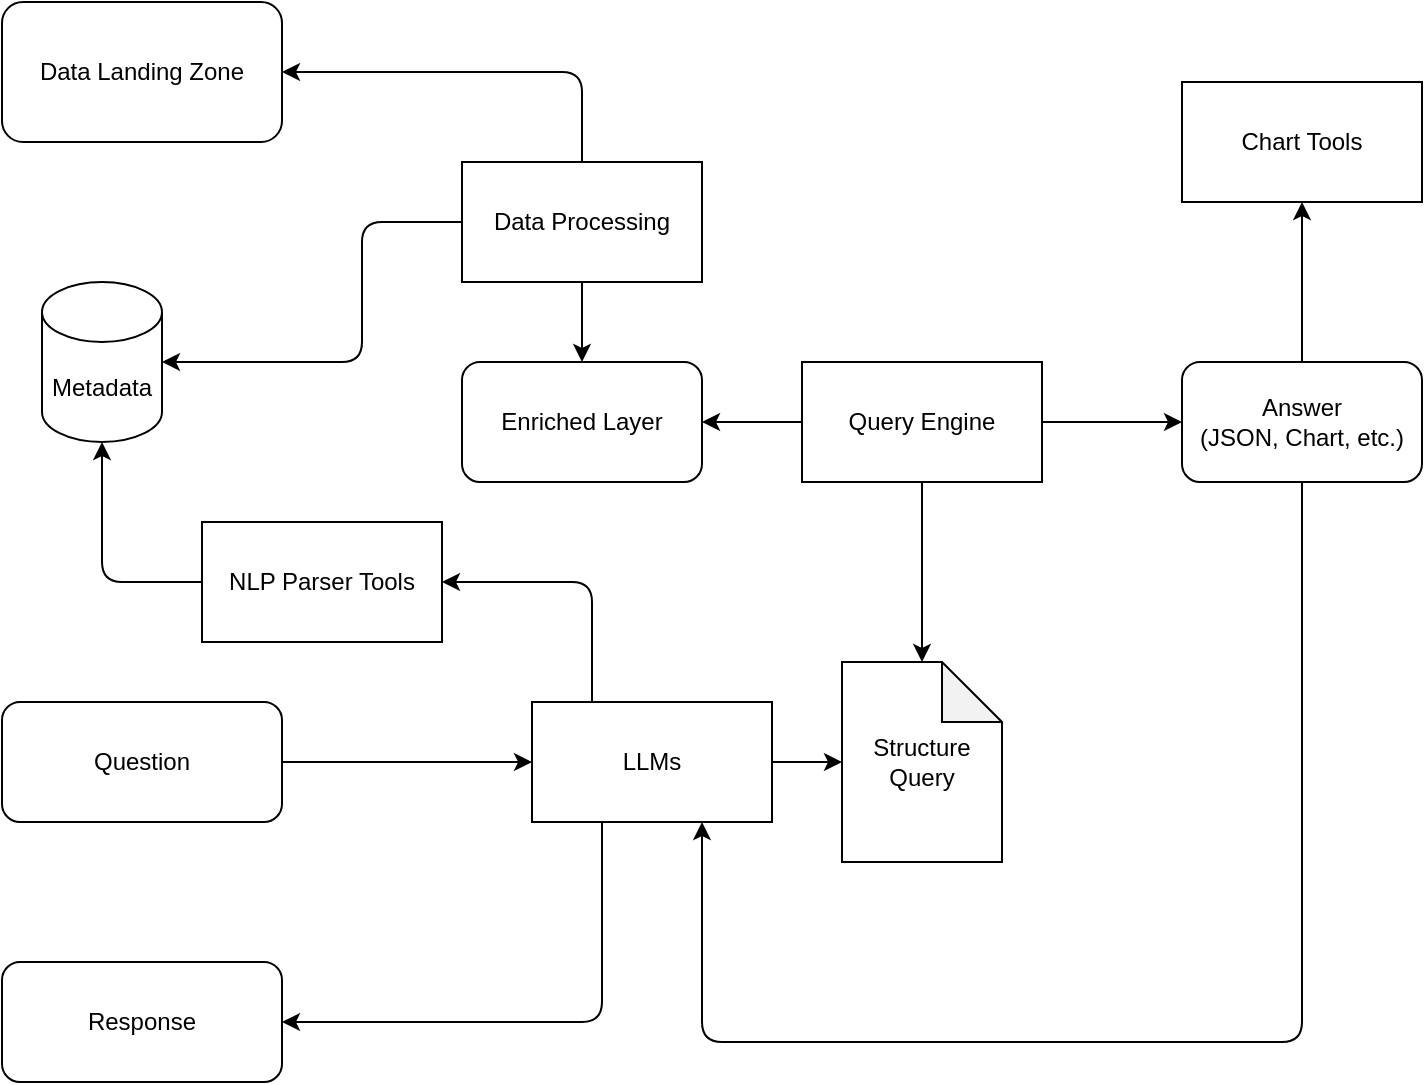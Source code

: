 <mxfile>
    <diagram id="5mWLdNOq0RC-zoRDH5eB" name="Conceptual">
        <mxGraphModel dx="1085" dy="787" grid="1" gridSize="10" guides="1" tooltips="1" connect="1" arrows="1" fold="1" page="1" pageScale="1" pageWidth="850" pageHeight="1100" math="0" shadow="0">
            <root>
                <mxCell id="0"/>
                <mxCell id="1" parent="0"/>
                <mxCell id="3" value="Data Landing Zone" style="rounded=1;whiteSpace=wrap;html=1;" parent="1" vertex="1">
                    <mxGeometry x="100" y="80" width="140" height="70" as="geometry"/>
                </mxCell>
                <mxCell id="6" value="Metadata" style="shape=cylinder3;whiteSpace=wrap;html=1;boundedLbl=1;backgroundOutline=1;size=15;" parent="1" vertex="1">
                    <mxGeometry x="120" y="220" width="60" height="80" as="geometry"/>
                </mxCell>
                <mxCell id="9" style="edgeStyle=orthogonalEdgeStyle;html=1;exitX=0;exitY=0.5;exitDx=0;exitDy=0;" parent="1" source="10" target="6" edge="1">
                    <mxGeometry relative="1" as="geometry">
                        <mxPoint x="330" y="115" as="sourcePoint"/>
                        <Array as="points">
                            <mxPoint x="280" y="190"/>
                            <mxPoint x="280" y="260"/>
                        </Array>
                    </mxGeometry>
                </mxCell>
                <mxCell id="11" value="" style="edgeStyle=orthogonalEdgeStyle;html=1;entryX=1;entryY=0.5;entryDx=0;entryDy=0;exitX=0.5;exitY=0;exitDx=0;exitDy=0;" parent="1" source="10" target="3" edge="1">
                    <mxGeometry relative="1" as="geometry">
                        <mxPoint x="390" y="145" as="sourcePoint"/>
                        <Array as="points">
                            <mxPoint x="390" y="115"/>
                        </Array>
                    </mxGeometry>
                </mxCell>
                <mxCell id="13" style="edgeStyle=none;html=1;" parent="1" source="10" target="12" edge="1">
                    <mxGeometry relative="1" as="geometry"/>
                </mxCell>
                <mxCell id="10" value="Data Processing" style="whiteSpace=wrap;html=1;rounded=0;" parent="1" vertex="1">
                    <mxGeometry x="330" y="160" width="120" height="60" as="geometry"/>
                </mxCell>
                <mxCell id="24" style="edgeStyle=orthogonalEdgeStyle;html=1;exitX=0;exitY=0.5;exitDx=0;exitDy=0;entryX=1;entryY=0.5;entryDx=0;entryDy=0;" parent="1" source="21" target="12" edge="1">
                    <mxGeometry relative="1" as="geometry"/>
                </mxCell>
                <mxCell id="12" value="Enriched Layer" style="rounded=1;whiteSpace=wrap;html=1;" parent="1" vertex="1">
                    <mxGeometry x="330" y="260" width="120" height="60" as="geometry"/>
                </mxCell>
                <mxCell id="17" style="edgeStyle=none;html=1;entryX=0;entryY=0.5;entryDx=0;entryDy=0;" parent="1" source="14" target="16" edge="1">
                    <mxGeometry relative="1" as="geometry"/>
                </mxCell>
                <mxCell id="14" value="Question" style="rounded=1;whiteSpace=wrap;html=1;" parent="1" vertex="1">
                    <mxGeometry x="100" y="430" width="140" height="60" as="geometry"/>
                </mxCell>
                <mxCell id="19" style="edgeStyle=none;html=1;" parent="1" source="16" target="18" edge="1">
                    <mxGeometry relative="1" as="geometry"/>
                </mxCell>
                <mxCell id="34" style="edgeStyle=orthogonalEdgeStyle;html=1;entryX=1;entryY=0.5;entryDx=0;entryDy=0;exitX=0.25;exitY=0;exitDx=0;exitDy=0;" parent="1" source="16" target="31" edge="1">
                    <mxGeometry relative="1" as="geometry">
                        <mxPoint x="360" y="450" as="sourcePoint"/>
                        <Array as="points">
                            <mxPoint x="395" y="370"/>
                        </Array>
                    </mxGeometry>
                </mxCell>
                <mxCell id="38" style="edgeStyle=orthogonalEdgeStyle;html=1;entryX=1;entryY=0.5;entryDx=0;entryDy=0;" parent="1" source="16" target="28" edge="1">
                    <mxGeometry relative="1" as="geometry">
                        <Array as="points">
                            <mxPoint x="400" y="590"/>
                        </Array>
                    </mxGeometry>
                </mxCell>
                <mxCell id="16" value="LLMs" style="rounded=0;whiteSpace=wrap;html=1;" parent="1" vertex="1">
                    <mxGeometry x="365" y="430" width="120" height="60" as="geometry"/>
                </mxCell>
                <mxCell id="22" style="edgeStyle=orthogonalEdgeStyle;html=1;entryX=0.5;entryY=0;entryDx=0;entryDy=0;entryPerimeter=0;" parent="1" source="21" target="18" edge="1">
                    <mxGeometry relative="1" as="geometry">
                        <Array as="points"/>
                    </mxGeometry>
                </mxCell>
                <mxCell id="18" value="Structure Query" style="shape=note;whiteSpace=wrap;html=1;backgroundOutline=1;darkOpacity=0.05;" parent="1" vertex="1">
                    <mxGeometry x="520" y="410" width="80" height="100" as="geometry"/>
                </mxCell>
                <mxCell id="26" style="edgeStyle=orthogonalEdgeStyle;html=1;" parent="1" source="21" target="25" edge="1">
                    <mxGeometry relative="1" as="geometry"/>
                </mxCell>
                <mxCell id="21" value="Query Engine" style="rounded=0;whiteSpace=wrap;html=1;" parent="1" vertex="1">
                    <mxGeometry x="500" y="260" width="120" height="60" as="geometry"/>
                </mxCell>
                <mxCell id="27" style="edgeStyle=orthogonalEdgeStyle;html=1;" parent="1" source="25" edge="1">
                    <mxGeometry relative="1" as="geometry">
                        <Array as="points">
                            <mxPoint x="750" y="600"/>
                            <mxPoint x="450" y="600"/>
                            <mxPoint x="450" y="490"/>
                        </Array>
                        <mxPoint x="450" y="490" as="targetPoint"/>
                    </mxGeometry>
                </mxCell>
                <mxCell id="37" style="edgeStyle=orthogonalEdgeStyle;html=1;entryX=0.5;entryY=1;entryDx=0;entryDy=0;" parent="1" source="25" target="35" edge="1">
                    <mxGeometry relative="1" as="geometry"/>
                </mxCell>
                <mxCell id="25" value="Answer&lt;br&gt;(JSON, Chart, etc.)" style="rounded=1;whiteSpace=wrap;html=1;" parent="1" vertex="1">
                    <mxGeometry x="690" y="260" width="120" height="60" as="geometry"/>
                </mxCell>
                <mxCell id="28" value="Response" style="rounded=1;whiteSpace=wrap;html=1;" parent="1" vertex="1">
                    <mxGeometry x="100" y="560" width="140" height="60" as="geometry"/>
                </mxCell>
                <mxCell id="33" style="edgeStyle=orthogonalEdgeStyle;html=1;entryX=0.5;entryY=1;entryDx=0;entryDy=0;entryPerimeter=0;" parent="1" source="31" target="6" edge="1">
                    <mxGeometry relative="1" as="geometry"/>
                </mxCell>
                <mxCell id="31" value="NLP Parser Tools" style="rounded=0;whiteSpace=wrap;html=1;" parent="1" vertex="1">
                    <mxGeometry x="200" y="340" width="120" height="60" as="geometry"/>
                </mxCell>
                <mxCell id="35" value="Chart Tools" style="rounded=0;whiteSpace=wrap;html=1;" parent="1" vertex="1">
                    <mxGeometry x="690" y="120" width="120" height="60" as="geometry"/>
                </mxCell>
            </root>
        </mxGraphModel>
    </diagram>
    <diagram id="XRnb69Ozv_A_aRBCLO5-" name="Layers">
        <mxGraphModel dx="1085" dy="787" grid="1" gridSize="10" guides="1" tooltips="1" connect="1" arrows="1" fold="1" page="1" pageScale="1" pageWidth="850" pageHeight="1100" math="0" shadow="0">
            <root>
                <mxCell id="0"/>
                <mxCell id="1" parent="0"/>
                <mxCell id="Jlt9uLA4ikF3_VNeCQYT-3" value="Core Services" style="rounded=1;whiteSpace=wrap;html=1;verticalAlign=top;" vertex="1" parent="1">
                    <mxGeometry x="100" y="290" width="640" height="120" as="geometry"/>
                </mxCell>
                <mxCell id="NFQBJtHjvtiYomIGlgMU-1" value="Data Storage" style="rounded=1;whiteSpace=wrap;html=1;verticalAlign=top;" vertex="1" parent="1">
                    <mxGeometry x="100" y="150" width="640" height="130" as="geometry"/>
                </mxCell>
                <mxCell id="NFQBJtHjvtiYomIGlgMU-2" value="Landing Zone" style="rounded=1;whiteSpace=wrap;html=1;" vertex="1" parent="1">
                    <mxGeometry x="130" y="185" width="120" height="60" as="geometry"/>
                </mxCell>
                <mxCell id="NFQBJtHjvtiYomIGlgMU-3" value="Processed Zone" style="rounded=1;whiteSpace=wrap;html=1;" vertex="1" parent="1">
                    <mxGeometry x="280" y="185" width="120" height="60" as="geometry"/>
                </mxCell>
                <mxCell id="NFQBJtHjvtiYomIGlgMU-4" value="Metadata" style="rounded=1;whiteSpace=wrap;html=1;" vertex="1" parent="1">
                    <mxGeometry x="430" y="185" width="120" height="60" as="geometry"/>
                </mxCell>
                <mxCell id="NFQBJtHjvtiYomIGlgMU-5" value="LLMs" style="rounded=1;whiteSpace=wrap;html=1;" vertex="1" parent="1">
                    <mxGeometry x="560" y="420" width="180" height="200" as="geometry"/>
                </mxCell>
                <mxCell id="NFQBJtHjvtiYomIGlgMU-6" value="AI Powered Data Analytics Platform" style="rounded=1;whiteSpace=wrap;html=1;verticalAlign=top;" vertex="1" parent="1">
                    <mxGeometry x="100" y="640" width="640" height="200" as="geometry"/>
                </mxCell>
                <mxCell id="NFQBJtHjvtiYomIGlgMU-7" value="Tools" style="rounded=1;whiteSpace=wrap;html=1;verticalAlign=top;" vertex="1" parent="1">
                    <mxGeometry x="100" y="420" width="450" height="200" as="geometry"/>
                </mxCell>
                <mxCell id="NFQBJtHjvtiYomIGlgMU-8" value="Query Engine" style="rounded=1;whiteSpace=wrap;html=1;verticalAlign=middle;" vertex="1" parent="1">
                    <mxGeometry x="280" y="320" width="120" height="70" as="geometry"/>
                </mxCell>
                <mxCell id="NFQBJtHjvtiYomIGlgMU-9" value="LLM Proxy" style="rounded=1;whiteSpace=wrap;html=1;" vertex="1" parent="1">
                    <mxGeometry x="580" y="670" width="120" height="60" as="geometry"/>
                </mxCell>
                <mxCell id="NFQBJtHjvtiYomIGlgMU-10" value="Chat&amp;nbsp;&lt;br&gt;(Session and History)" style="rounded=1;whiteSpace=wrap;html=1;" vertex="1" parent="1">
                    <mxGeometry x="410" y="670" width="120" height="60" as="geometry"/>
                </mxCell>
                <mxCell id="NFQBJtHjvtiYomIGlgMU-11" value="Metadata Service" style="rounded=1;whiteSpace=wrap;html=1;verticalAlign=middle;" vertex="1" parent="1">
                    <mxGeometry x="435" y="320" width="110" height="70" as="geometry"/>
                </mxCell>
                <mxCell id="NFQBJtHjvtiYomIGlgMU-13" value="Chart Tool" style="rounded=1;whiteSpace=wrap;html=1;" vertex="1" parent="1">
                    <mxGeometry x="120" y="450" width="120" height="60" as="geometry"/>
                </mxCell>
                <mxCell id="NFQBJtHjvtiYomIGlgMU-16" value="Data Query Tool" style="rounded=1;whiteSpace=wrap;html=1;" vertex="1" parent="1">
                    <mxGeometry x="270" y="450" width="120" height="60" as="geometry"/>
                </mxCell>
                <mxCell id="NFQBJtHjvtiYomIGlgMU-17" value="ML Model Generation Tool&amp;nbsp;" style="rounded=1;whiteSpace=wrap;html=1;" vertex="1" parent="1">
                    <mxGeometry x="410" y="450" width="120" height="60" as="geometry"/>
                </mxCell>
                <mxCell id="NFQBJtHjvtiYomIGlgMU-18" value="ML Models&amp;nbsp;" style="rounded=1;whiteSpace=wrap;html=1;" vertex="1" parent="1">
                    <mxGeometry x="580" y="185" width="120" height="60" as="geometry"/>
                </mxCell>
                <mxCell id="NFQBJtHjvtiYomIGlgMU-19" value="Model Inference" style="rounded=1;whiteSpace=wrap;html=1;verticalAlign=middle;" vertex="1" parent="1">
                    <mxGeometry x="585" y="320" width="110" height="70" as="geometry"/>
                </mxCell>
                <mxCell id="NFQBJtHjvtiYomIGlgMU-20" value="Charts/Dashboard" style="rounded=1;whiteSpace=wrap;html=1;" vertex="1" parent="1">
                    <mxGeometry x="125" y="670" width="120" height="60" as="geometry"/>
                </mxCell>
                <mxCell id="NFQBJtHjvtiYomIGlgMU-21" value="Data" style="rounded=1;whiteSpace=wrap;html=1;" vertex="1" parent="1">
                    <mxGeometry x="270" y="670" width="120" height="60" as="geometry"/>
                </mxCell>
                <mxCell id="Jlt9uLA4ikF3_VNeCQYT-1" value="Data Display Tool" style="rounded=1;whiteSpace=wrap;html=1;" vertex="1" parent="1">
                    <mxGeometry x="120" y="540" width="120" height="60" as="geometry"/>
                </mxCell>
                <mxCell id="Jlt9uLA4ikF3_VNeCQYT-2" value="Data Processing" style="rounded=1;whiteSpace=wrap;html=1;verticalAlign=middle;" vertex="1" parent="1">
                    <mxGeometry x="130" y="320" width="120" height="70" as="geometry"/>
                </mxCell>
                <mxCell id="_s7eqWknmiz4H4CVeKit-1" value="Authz" style="rounded=1;whiteSpace=wrap;html=1;" vertex="1" parent="1">
                    <mxGeometry x="125" y="750" width="120" height="60" as="geometry"/>
                </mxCell>
            </root>
        </mxGraphModel>
    </diagram>
    <diagram id="rrxQGw-qfcZb3jM8qoyy" name="Stacks">
        <mxGraphModel dx="2243" dy="787" grid="1" gridSize="10" guides="1" tooltips="1" connect="1" arrows="1" fold="1" page="1" pageScale="1" pageWidth="1100" pageHeight="850" math="0" shadow="0">
            <root>
                <mxCell id="0"/>
                <mxCell id="1" parent="0"/>
                <mxCell id="KNl_Z6PwFf-Zt_AIpXmG-7" value="Data Storage" style="rounded=1;whiteSpace=wrap;html=1;verticalAlign=top;" vertex="1" parent="1">
                    <mxGeometry x="30" y="120" width="710" height="130" as="geometry"/>
                </mxCell>
                <mxCell id="DBYcUDkLxXUQBhir84v1-1" value="Backend" style="rounded=1;whiteSpace=wrap;html=1;verticalAlign=top;" vertex="1" parent="1">
                    <mxGeometry x="30" y="380" width="710" height="250" as="geometry"/>
                </mxCell>
                <mxCell id="lMm6pamF9aaUdo3Ml97w-2" value="Azure Blob Storage (Lake)" style="aspect=fixed;html=1;points=[];align=center;image;fontSize=12;image=img/lib/azure2/storage/Storage_Accounts.svg;" vertex="1" parent="1">
                    <mxGeometry x="130" y="150" width="65" height="52" as="geometry"/>
                </mxCell>
                <mxCell id="lMm6pamF9aaUdo3Ml97w-3" value="Postgres SQL (application model&lt;br&gt;, metadata, reference data)" style="verticalLabelPosition=bottom;html=1;verticalAlign=top;align=center;strokeColor=none;fillColor=#00BEF2;shape=mxgraph.azure.sql_database;" vertex="1" parent="1">
                    <mxGeometry x="320" y="150" width="37.5" height="50" as="geometry"/>
                </mxCell>
                <mxCell id="lMm6pamF9aaUdo3Ml97w-4" value="DAL (.NET Entity Framework Core)" style="rounded=1;whiteSpace=wrap;html=1;" vertex="1" parent="1">
                    <mxGeometry x="70" y="410" width="200" height="60" as="geometry"/>
                </mxCell>
                <mxCell id="lMm6pamF9aaUdo3Ml97w-5" value=".NET Aspire (Opinionated Framework for Cloud Native Applications)" style="rounded=1;whiteSpace=wrap;html=1;" vertex="1" parent="1">
                    <mxGeometry x="30" y="660" width="1050" height="40" as="geometry"/>
                </mxCell>
                <mxCell id="lMm6pamF9aaUdo3Ml97w-6" value="ASP.NET Core API / Azure Functions" style="rounded=1;whiteSpace=wrap;html=1;" vertex="1" parent="1">
                    <mxGeometry x="70" y="550" width="200" height="60" as="geometry"/>
                </mxCell>
                <mxCell id="lMm6pamF9aaUdo3Ml97w-7" value="graphql-dotnet/EntityGraphQL/Hot Chocolate&amp;nbsp;" style="rounded=1;whiteSpace=wrap;html=1;" vertex="1" parent="1">
                    <mxGeometry x="70" y="482.5" width="200" height="60" as="geometry"/>
                </mxCell>
                <mxCell id="DBYcUDkLxXUQBhir84v1-2" value="ASP.NET Core Identity" style="rounded=1;whiteSpace=wrap;html=1;" vertex="1" parent="1">
                    <mxGeometry x="285" y="410" width="180" height="60" as="geometry"/>
                </mxCell>
                <mxCell id="DBYcUDkLxXUQBhir84v1-3" value="Frontend - Vue" style="rounded=1;whiteSpace=wrap;html=1;verticalAlign=top;" vertex="1" parent="1">
                    <mxGeometry x="760" y="120" width="320" height="245" as="geometry"/>
                </mxCell>
                <mxCell id="DBYcUDkLxXUQBhir84v1-5" value="Vue.js" style="rounded=1;whiteSpace=wrap;html=1;" vertex="1" parent="1">
                    <mxGeometry x="780" y="250" width="280" height="40" as="geometry"/>
                </mxCell>
                <mxCell id="DBYcUDkLxXUQBhir84v1-6" value="Element" style="rounded=1;whiteSpace=wrap;html=1;" vertex="1" parent="1">
                    <mxGeometry x="940" y="197.5" width="120" height="42.5" as="geometry"/>
                </mxCell>
                <mxCell id="DBYcUDkLxXUQBhir84v1-7" value="vue-cli-plugin-apollo" style="rounded=1;whiteSpace=wrap;html=1;" vertex="1" parent="1">
                    <mxGeometry x="780" y="150" width="150" height="40" as="geometry"/>
                </mxCell>
                <mxCell id="DBYcUDkLxXUQBhir84v1-9" value="Vite" style="rounded=1;whiteSpace=wrap;html=1;" vertex="1" parent="1">
                    <mxGeometry x="780" y="300" width="280" height="40" as="geometry"/>
                </mxCell>
                <mxCell id="KNl_Z6PwFf-Zt_AIpXmG-1" value="Vue Apollo GraphQL" style="rounded=1;whiteSpace=wrap;html=1;" vertex="1" parent="1">
                    <mxGeometry x="780" y="200" width="150" height="40" as="geometry"/>
                </mxCell>
                <mxCell id="KNl_Z6PwFf-Zt_AIpXmG-2" value="Semantic Kernel&amp;nbsp;&lt;br&gt;(C#) / langchain" style="rounded=1;whiteSpace=wrap;html=1;" vertex="1" parent="1">
                    <mxGeometry x="285" y="482.5" width="185" height="60" as="geometry"/>
                </mxCell>
                <mxCell id="KNl_Z6PwFf-Zt_AIpXmG-3" value="OllamaSharp (C#) / &lt;br&gt;ollama-python" style="rounded=1;whiteSpace=wrap;html=1;" vertex="1" parent="1">
                    <mxGeometry x="285" y="550" width="185" height="60" as="geometry"/>
                </mxCell>
                <mxCell id="KNl_Z6PwFf-Zt_AIpXmG-4" value="Local LLMs" style="aspect=fixed;html=1;points=[];align=center;image;fontSize=12;image=img/lib/azure2/containers/Container_Instances.svg;" vertex="1" parent="1">
                    <mxGeometry x="610" y="512.5" width="64" height="69" as="geometry"/>
                </mxCell>
                <mxCell id="KNl_Z6PwFf-Zt_AIpXmG-5" value="Azure Open AI Services" style="aspect=fixed;html=1;points=[];align=center;image;fontSize=12;image=img/lib/azure2/ai_machine_learning/Machine_Learning.svg;" vertex="1" parent="1">
                    <mxGeometry x="610" y="398.5" width="64" height="68" as="geometry"/>
                </mxCell>
                <mxCell id="KNl_Z6PwFf-Zt_AIpXmG-8" value="Vector Store" style="verticalLabelPosition=bottom;html=1;verticalAlign=top;align=center;strokeColor=none;fillColor=#00BEF2;shape=mxgraph.azure.sql_database;" vertex="1" parent="1">
                    <mxGeometry x="460" y="150" width="37.5" height="50" as="geometry"/>
                </mxCell>
                <mxCell id="KNl_Z6PwFf-Zt_AIpXmG-10" value="Cache" style="aspect=fixed;html=1;points=[];align=center;image;fontSize=12;image=img/lib/azure2/databases/Cache_Redis.svg;" vertex="1" parent="1">
                    <mxGeometry x="590" y="150" width="64" height="52" as="geometry"/>
                </mxCell>
                <mxCell id="KNl_Z6PwFf-Zt_AIpXmG-11" value="DevOps" style="rounded=1;whiteSpace=wrap;html=1;verticalAlign=top;" vertex="1" parent="1">
                    <mxGeometry x="-110" y="120" width="100" height="580" as="geometry"/>
                </mxCell>
                <mxCell id="KNl_Z6PwFf-Zt_AIpXmG-12" value="GitHub Actions&lt;span style=&quot;color: rgba(0, 0, 0, 0); font-family: monospace; font-size: 0px; text-align: start;&quot;&gt;%3CmxGraphModel%3E%3Croot%3E%3CmxCell%20id%3D%220%22%2F%3E%3CmxCell%20id%3D%221%22%20parent%3D%220%22%2F%3E%3CmxCell%20id%3D%222%22%20value%3D%22ollama-python%22%20style%3D%22rounded%3D1%3BwhiteSpace%3Dwrap%3Bhtml%3D1%3B%22%20vertex%3D%221%22%20parent%3D%221%22%3E%3CmxGeometry%20x%3D%22275%22%20y%3D%22330%22%20width%3D%22185%22%20height%3D%2260%22%20as%3D%22geometry%22%2F%3E%3C%2FmxCell%3E%3C%2Froot%3E%3C%2FmxGraphModel%3E&lt;/span&gt;" style="rounded=1;whiteSpace=wrap;html=1;" vertex="1" parent="1">
                    <mxGeometry x="-90" y="320" width="60" height="60" as="geometry"/>
                </mxCell>
                <mxCell id="KNl_Z6PwFf-Zt_AIpXmG-13" value="Bicep&lt;br&gt;(IaC)" style="rounded=1;whiteSpace=wrap;html=1;" vertex="1" parent="1">
                    <mxGeometry x="-90" y="412.5" width="60" height="60" as="geometry"/>
                </mxCell>
                <mxCell id="KNl_Z6PwFf-Zt_AIpXmG-14" value="Azure AKS Monitoring" style="rounded=1;whiteSpace=wrap;html=1;" vertex="1" parent="1">
                    <mxGeometry x="-90" y="512.5" width="60" height="60" as="geometry"/>
                </mxCell>
                <mxCell id="KNl_Z6PwFf-Zt_AIpXmG-15" value="llamaindex" style="rounded=1;whiteSpace=wrap;html=1;" vertex="1" parent="1">
                    <mxGeometry x="480" y="410" width="90" height="60" as="geometry"/>
                </mxCell>
                <mxCell id="KNl_Z6PwFf-Zt_AIpXmG-16" value="Data Computing Layer" style="rounded=1;whiteSpace=wrap;html=1;verticalAlign=top;" vertex="1" parent="1">
                    <mxGeometry x="30" y="270" width="710" height="100" as="geometry"/>
                </mxCell>
                <mxCell id="KNl_Z6PwFf-Zt_AIpXmG-17" value="Presto (Big Data Query Engine, Starburst)" style="rounded=1;whiteSpace=wrap;html=1;" vertex="1" parent="1">
                    <mxGeometry x="60" y="300" width="290" height="40" as="geometry"/>
                </mxCell>
                <mxCell id="KNl_Z6PwFf-Zt_AIpXmG-18" value="Python (Pandas) / PyArrow (Standalone Dataset)" style="rounded=1;whiteSpace=wrap;html=1;" vertex="1" parent="1">
                    <mxGeometry x="380" y="300" width="290" height="40" as="geometry"/>
                </mxCell>
                <mxCell id="KNl_Z6PwFf-Zt_AIpXmG-19" value="chart.js" style="rounded=1;whiteSpace=wrap;html=1;" vertex="1" parent="1">
                    <mxGeometry x="940" y="147.5" width="120" height="42.5" as="geometry"/>
                </mxCell>
                <mxCell id="KNl_Z6PwFf-Zt_AIpXmG-20" value="Frontend - Blazor" style="rounded=1;whiteSpace=wrap;html=1;verticalAlign=top;" vertex="1" parent="1">
                    <mxGeometry x="760" y="380" width="320" height="245" as="geometry"/>
                </mxCell>
                <mxCell id="KNl_Z6PwFf-Zt_AIpXmG-21" value="Blazor" style="rounded=1;whiteSpace=wrap;html=1;" vertex="1" parent="1">
                    <mxGeometry x="780" y="542.5" width="280" height="40" as="geometry"/>
                </mxCell>
                <mxCell id="KNl_Z6PwFf-Zt_AIpXmG-22" value="FluentUI Blazor" style="rounded=1;whiteSpace=wrap;html=1;" vertex="1" parent="1">
                    <mxGeometry x="940" y="480" width="120" height="42.5" as="geometry"/>
                </mxCell>
                <mxCell id="KNl_Z6PwFf-Zt_AIpXmG-25" value="graphql-client/ Strawberry Shake" style="rounded=1;whiteSpace=wrap;html=1;" vertex="1" parent="1">
                    <mxGeometry x="780" y="482.5" width="150" height="40" as="geometry"/>
                </mxCell>
                <mxCell id="KNl_Z6PwFf-Zt_AIpXmG-26" value="Blazor-ApexCharts&lt;br&gt;ChartJS.Blazor" style="rounded=1;whiteSpace=wrap;html=1;" vertex="1" parent="1">
                    <mxGeometry x="940" y="425" width="120" height="42.5" as="geometry"/>
                </mxCell>
            </root>
        </mxGraphModel>
    </diagram>
</mxfile>